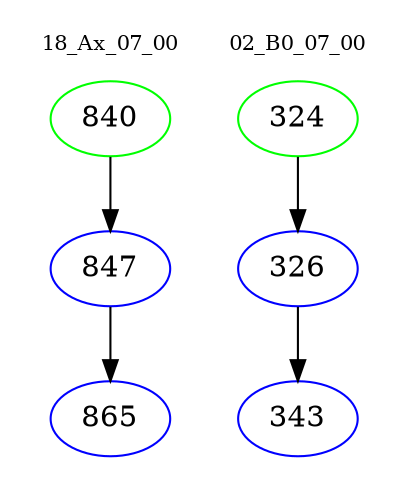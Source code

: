 digraph{
subgraph cluster_0 {
color = white
label = "18_Ax_07_00";
fontsize=10;
T0_840 [label="840", color="green"]
T0_840 -> T0_847 [color="black"]
T0_847 [label="847", color="blue"]
T0_847 -> T0_865 [color="black"]
T0_865 [label="865", color="blue"]
}
subgraph cluster_1 {
color = white
label = "02_B0_07_00";
fontsize=10;
T1_324 [label="324", color="green"]
T1_324 -> T1_326 [color="black"]
T1_326 [label="326", color="blue"]
T1_326 -> T1_343 [color="black"]
T1_343 [label="343", color="blue"]
}
}
